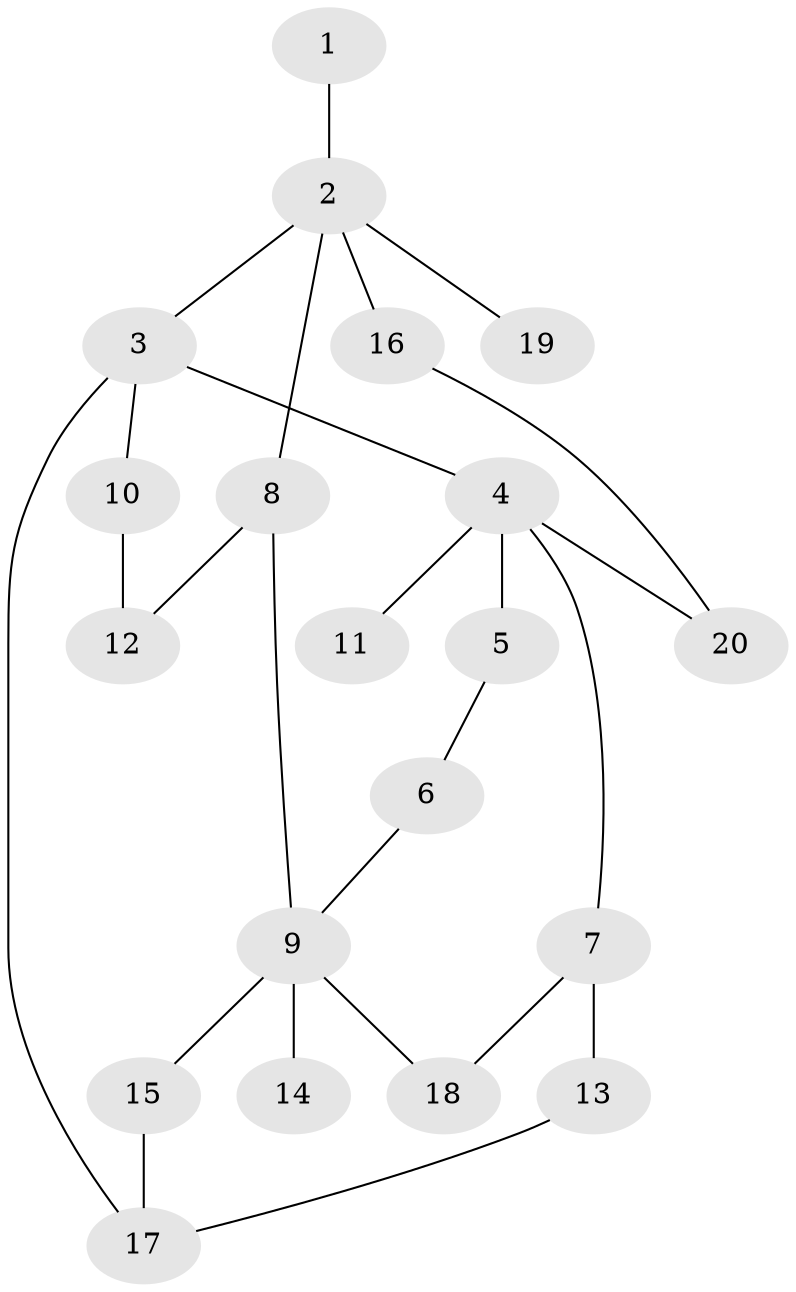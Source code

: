 // Generated by graph-tools (version 1.1) at 2025/46/02/15/25 05:46:28]
// undirected, 20 vertices, 25 edges
graph export_dot {
graph [start="1"]
  node [color=gray90,style=filled];
  1;
  2;
  3;
  4;
  5;
  6;
  7;
  8;
  9;
  10;
  11;
  12;
  13;
  14;
  15;
  16;
  17;
  18;
  19;
  20;
  1 -- 2;
  2 -- 3;
  2 -- 8;
  2 -- 16;
  2 -- 19;
  3 -- 4;
  3 -- 10;
  3 -- 17;
  4 -- 5;
  4 -- 7;
  4 -- 11;
  4 -- 20;
  5 -- 6;
  6 -- 9;
  7 -- 13;
  7 -- 18;
  8 -- 9;
  8 -- 12;
  9 -- 14;
  9 -- 15;
  9 -- 18;
  10 -- 12;
  13 -- 17;
  15 -- 17;
  16 -- 20;
}
